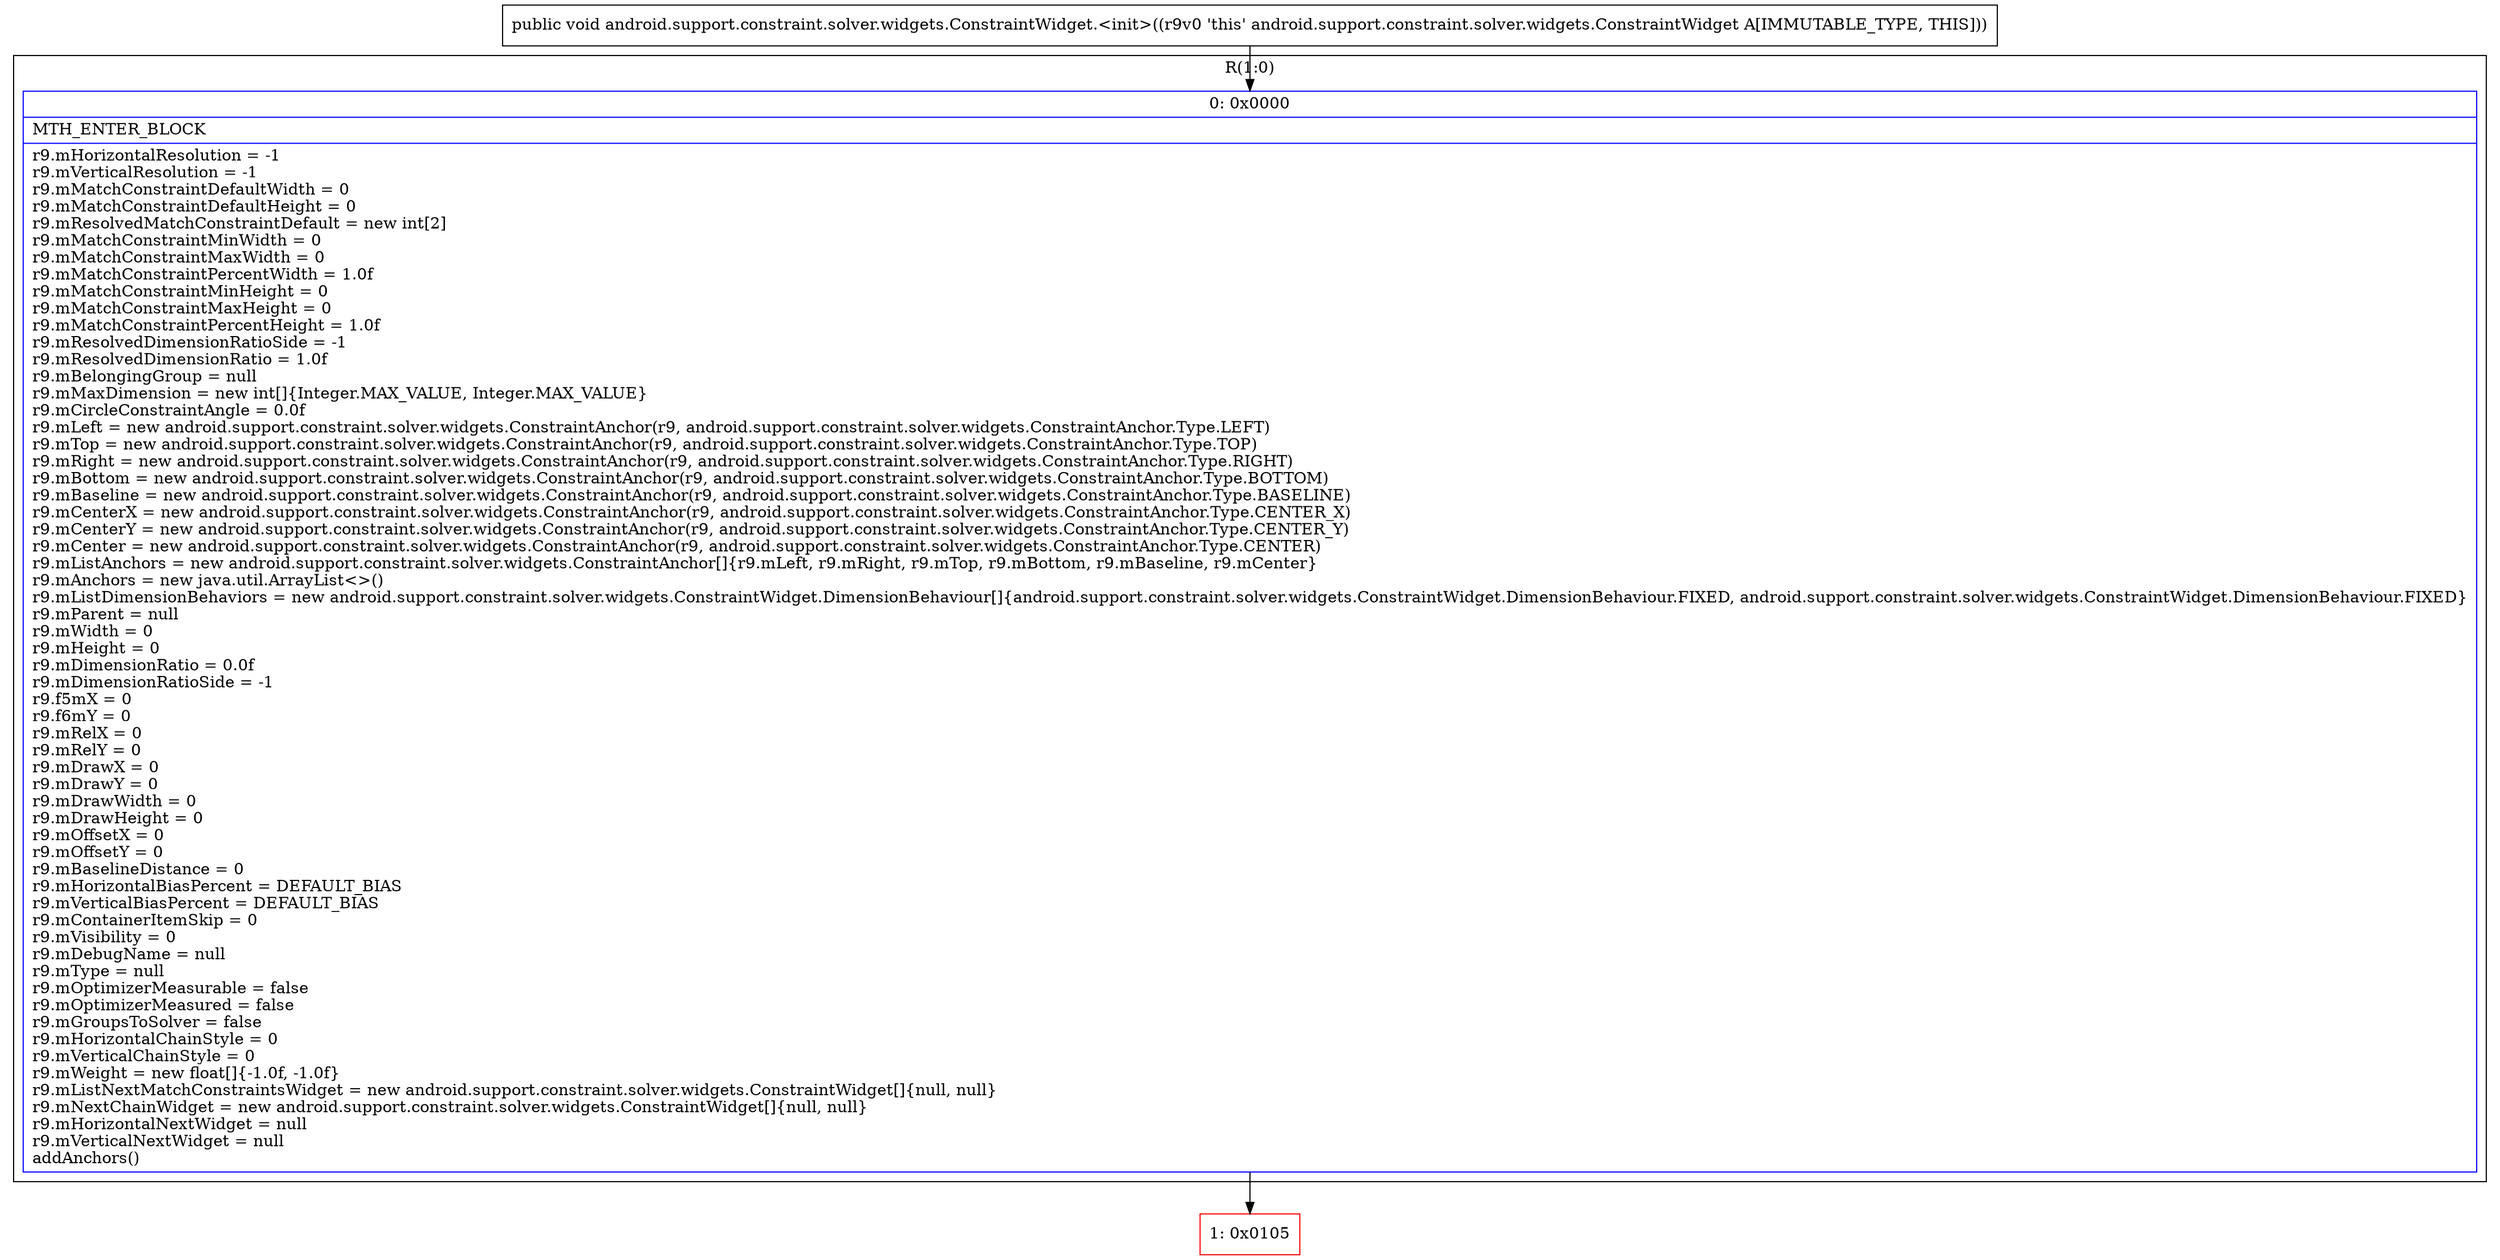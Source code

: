 digraph "CFG forandroid.support.constraint.solver.widgets.ConstraintWidget.\<init\>()V" {
subgraph cluster_Region_1358799048 {
label = "R(1:0)";
node [shape=record,color=blue];
Node_0 [shape=record,label="{0\:\ 0x0000|MTH_ENTER_BLOCK\l|r9.mHorizontalResolution = \-1\lr9.mVerticalResolution = \-1\lr9.mMatchConstraintDefaultWidth = 0\lr9.mMatchConstraintDefaultHeight = 0\lr9.mResolvedMatchConstraintDefault = new int[2]\lr9.mMatchConstraintMinWidth = 0\lr9.mMatchConstraintMaxWidth = 0\lr9.mMatchConstraintPercentWidth = 1.0f\lr9.mMatchConstraintMinHeight = 0\lr9.mMatchConstraintMaxHeight = 0\lr9.mMatchConstraintPercentHeight = 1.0f\lr9.mResolvedDimensionRatioSide = \-1\lr9.mResolvedDimensionRatio = 1.0f\lr9.mBelongingGroup = null\lr9.mMaxDimension = new int[]\{Integer.MAX_VALUE, Integer.MAX_VALUE\}\lr9.mCircleConstraintAngle = 0.0f\lr9.mLeft = new android.support.constraint.solver.widgets.ConstraintAnchor(r9, android.support.constraint.solver.widgets.ConstraintAnchor.Type.LEFT)\lr9.mTop = new android.support.constraint.solver.widgets.ConstraintAnchor(r9, android.support.constraint.solver.widgets.ConstraintAnchor.Type.TOP)\lr9.mRight = new android.support.constraint.solver.widgets.ConstraintAnchor(r9, android.support.constraint.solver.widgets.ConstraintAnchor.Type.RIGHT)\lr9.mBottom = new android.support.constraint.solver.widgets.ConstraintAnchor(r9, android.support.constraint.solver.widgets.ConstraintAnchor.Type.BOTTOM)\lr9.mBaseline = new android.support.constraint.solver.widgets.ConstraintAnchor(r9, android.support.constraint.solver.widgets.ConstraintAnchor.Type.BASELINE)\lr9.mCenterX = new android.support.constraint.solver.widgets.ConstraintAnchor(r9, android.support.constraint.solver.widgets.ConstraintAnchor.Type.CENTER_X)\lr9.mCenterY = new android.support.constraint.solver.widgets.ConstraintAnchor(r9, android.support.constraint.solver.widgets.ConstraintAnchor.Type.CENTER_Y)\lr9.mCenter = new android.support.constraint.solver.widgets.ConstraintAnchor(r9, android.support.constraint.solver.widgets.ConstraintAnchor.Type.CENTER)\lr9.mListAnchors = new android.support.constraint.solver.widgets.ConstraintAnchor[]\{r9.mLeft, r9.mRight, r9.mTop, r9.mBottom, r9.mBaseline, r9.mCenter\}\lr9.mAnchors = new java.util.ArrayList\<\>()\lr9.mListDimensionBehaviors = new android.support.constraint.solver.widgets.ConstraintWidget.DimensionBehaviour[]\{android.support.constraint.solver.widgets.ConstraintWidget.DimensionBehaviour.FIXED, android.support.constraint.solver.widgets.ConstraintWidget.DimensionBehaviour.FIXED\}\lr9.mParent = null\lr9.mWidth = 0\lr9.mHeight = 0\lr9.mDimensionRatio = 0.0f\lr9.mDimensionRatioSide = \-1\lr9.f5mX = 0\lr9.f6mY = 0\lr9.mRelX = 0\lr9.mRelY = 0\lr9.mDrawX = 0\lr9.mDrawY = 0\lr9.mDrawWidth = 0\lr9.mDrawHeight = 0\lr9.mOffsetX = 0\lr9.mOffsetY = 0\lr9.mBaselineDistance = 0\lr9.mHorizontalBiasPercent = DEFAULT_BIAS\lr9.mVerticalBiasPercent = DEFAULT_BIAS\lr9.mContainerItemSkip = 0\lr9.mVisibility = 0\lr9.mDebugName = null\lr9.mType = null\lr9.mOptimizerMeasurable = false\lr9.mOptimizerMeasured = false\lr9.mGroupsToSolver = false\lr9.mHorizontalChainStyle = 0\lr9.mVerticalChainStyle = 0\lr9.mWeight = new float[]\{\-1.0f, \-1.0f\}\lr9.mListNextMatchConstraintsWidget = new android.support.constraint.solver.widgets.ConstraintWidget[]\{null, null\}\lr9.mNextChainWidget = new android.support.constraint.solver.widgets.ConstraintWidget[]\{null, null\}\lr9.mHorizontalNextWidget = null\lr9.mVerticalNextWidget = null\laddAnchors()\l}"];
}
Node_1 [shape=record,color=red,label="{1\:\ 0x0105}"];
MethodNode[shape=record,label="{public void android.support.constraint.solver.widgets.ConstraintWidget.\<init\>((r9v0 'this' android.support.constraint.solver.widgets.ConstraintWidget A[IMMUTABLE_TYPE, THIS])) }"];
MethodNode -> Node_0;
Node_0 -> Node_1;
}

